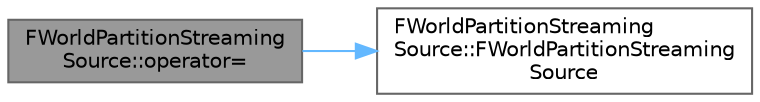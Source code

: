 digraph "FWorldPartitionStreamingSource::operator="
{
 // INTERACTIVE_SVG=YES
 // LATEX_PDF_SIZE
  bgcolor="transparent";
  edge [fontname=Helvetica,fontsize=10,labelfontname=Helvetica,labelfontsize=10];
  node [fontname=Helvetica,fontsize=10,shape=box,height=0.2,width=0.4];
  rankdir="LR";
  Node1 [id="Node000001",label="FWorldPartitionStreaming\lSource::operator=",height=0.2,width=0.4,color="gray40", fillcolor="grey60", style="filled", fontcolor="black",tooltip=" "];
  Node1 -> Node2 [id="edge1_Node000001_Node000002",color="steelblue1",style="solid",tooltip=" "];
  Node2 [id="Node000002",label="FWorldPartitionStreaming\lSource::FWorldPartitionStreaming\lSource",height=0.2,width=0.4,color="grey40", fillcolor="white", style="filled",URL="$d0/d3b/structFWorldPartitionStreamingSource.html#a67c0e39fb129749ba35b84d7dbf8e132",tooltip=" "];
}
